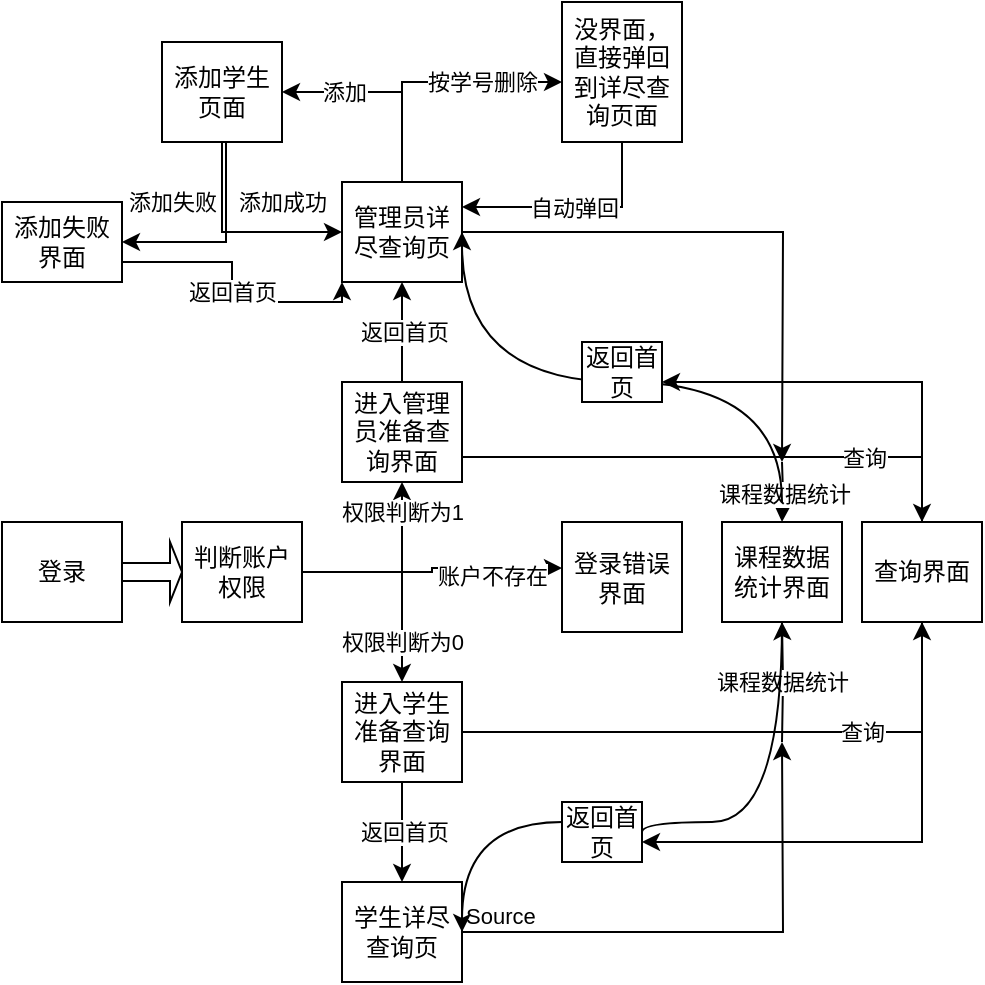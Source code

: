 <mxfile version="15.5.0" type="github">
  <diagram id="MXTZsPqxnjbq6VYE26BY" name="Page-1">
    <mxGraphModel dx="1038" dy="556" grid="1" gridSize="10" guides="1" tooltips="1" connect="1" arrows="1" fold="1" page="1" pageScale="1" pageWidth="827" pageHeight="1169" math="0" shadow="0">
      <root>
        <mxCell id="0" />
        <mxCell id="1" parent="0" />
        <mxCell id="krZkahWFCAur-_JaZwQ9-1" value="登录" style="rounded=0;whiteSpace=wrap;html=1;" vertex="1" parent="1">
          <mxGeometry y="280" width="60" height="50" as="geometry" />
        </mxCell>
        <mxCell id="krZkahWFCAur-_JaZwQ9-10" value="" style="shape=singleArrow;whiteSpace=wrap;html=1;" vertex="1" parent="1">
          <mxGeometry x="60" y="290" width="30" height="30" as="geometry" />
        </mxCell>
        <mxCell id="krZkahWFCAur-_JaZwQ9-11" value="判断账户权限" style="rounded=0;whiteSpace=wrap;html=1;" vertex="1" parent="1">
          <mxGeometry x="90" y="280" width="60" height="50" as="geometry" />
        </mxCell>
        <mxCell id="krZkahWFCAur-_JaZwQ9-16" value="进入管理员准备查询界面" style="rounded=0;whiteSpace=wrap;html=1;" vertex="1" parent="1">
          <mxGeometry x="170" y="210" width="60" height="50" as="geometry" />
        </mxCell>
        <mxCell id="krZkahWFCAur-_JaZwQ9-17" value="进入学生准备查询界面" style="rounded=0;whiteSpace=wrap;html=1;" vertex="1" parent="1">
          <mxGeometry x="170" y="360" width="60" height="50" as="geometry" />
        </mxCell>
        <mxCell id="krZkahWFCAur-_JaZwQ9-20" value="" style="endArrow=classic;html=1;rounded=0;edgeStyle=orthogonalEdgeStyle;exitX=1;exitY=0.5;exitDx=0;exitDy=0;entryX=0.5;entryY=1;entryDx=0;entryDy=0;" edge="1" parent="1" source="krZkahWFCAur-_JaZwQ9-11" target="krZkahWFCAur-_JaZwQ9-16">
          <mxGeometry relative="1" as="geometry">
            <mxPoint x="360" y="280" as="sourcePoint" />
            <mxPoint x="460" y="280" as="targetPoint" />
          </mxGeometry>
        </mxCell>
        <mxCell id="krZkahWFCAur-_JaZwQ9-21" value="权限判断为1" style="edgeLabel;resizable=0;html=1;align=center;verticalAlign=middle;" connectable="0" vertex="1" parent="krZkahWFCAur-_JaZwQ9-20">
          <mxGeometry relative="1" as="geometry">
            <mxPoint x="2" y="-30" as="offset" />
          </mxGeometry>
        </mxCell>
        <mxCell id="krZkahWFCAur-_JaZwQ9-23" value="" style="endArrow=classic;html=1;rounded=0;edgeStyle=orthogonalEdgeStyle;exitX=1;exitY=0.5;exitDx=0;exitDy=0;entryX=0.5;entryY=0;entryDx=0;entryDy=0;" edge="1" parent="1" source="krZkahWFCAur-_JaZwQ9-11" target="krZkahWFCAur-_JaZwQ9-17">
          <mxGeometry relative="1" as="geometry">
            <mxPoint x="360" y="280" as="sourcePoint" />
            <mxPoint x="460" y="280" as="targetPoint" />
          </mxGeometry>
        </mxCell>
        <mxCell id="krZkahWFCAur-_JaZwQ9-24" value="权限判断为0" style="edgeLabel;resizable=0;html=1;align=center;verticalAlign=middle;" connectable="0" vertex="1" parent="krZkahWFCAur-_JaZwQ9-23">
          <mxGeometry relative="1" as="geometry">
            <mxPoint y="32" as="offset" />
          </mxGeometry>
        </mxCell>
        <mxCell id="krZkahWFCAur-_JaZwQ9-30" value="" style="endArrow=classic;html=1;rounded=0;edgeStyle=orthogonalEdgeStyle;" edge="1" parent="1" target="krZkahWFCAur-_JaZwQ9-32">
          <mxGeometry relative="1" as="geometry">
            <mxPoint x="150" y="303" as="sourcePoint" />
            <mxPoint x="280" y="305" as="targetPoint" />
            <Array as="points">
              <mxPoint x="215" y="305" />
              <mxPoint x="215" y="303" />
            </Array>
          </mxGeometry>
        </mxCell>
        <mxCell id="krZkahWFCAur-_JaZwQ9-31" value="账户不存在" style="edgeLabel;resizable=0;html=1;align=center;verticalAlign=middle;" connectable="0" vertex="1" parent="krZkahWFCAur-_JaZwQ9-30">
          <mxGeometry relative="1" as="geometry">
            <mxPoint x="30" y="2" as="offset" />
          </mxGeometry>
        </mxCell>
        <mxCell id="krZkahWFCAur-_JaZwQ9-32" value="登录错误界面" style="rounded=0;whiteSpace=wrap;html=1;align=center;" vertex="1" parent="1">
          <mxGeometry x="280" y="280" width="60" height="55" as="geometry" />
        </mxCell>
        <mxCell id="krZkahWFCAur-_JaZwQ9-34" value="" style="endArrow=classic;html=1;rounded=0;edgeStyle=orthogonalEdgeStyle;exitX=1;exitY=0.75;exitDx=0;exitDy=0;entryX=0.5;entryY=0;entryDx=0;entryDy=0;" edge="1" parent="1" source="krZkahWFCAur-_JaZwQ9-16" target="krZkahWFCAur-_JaZwQ9-38">
          <mxGeometry relative="1" as="geometry">
            <mxPoint x="360" y="260" as="sourcePoint" />
            <mxPoint x="460" y="280" as="targetPoint" />
            <Array as="points">
              <mxPoint x="460" y="248" />
            </Array>
          </mxGeometry>
        </mxCell>
        <mxCell id="krZkahWFCAur-_JaZwQ9-35" value="查询" style="edgeLabel;resizable=0;html=1;align=center;verticalAlign=middle;" connectable="0" vertex="1" parent="krZkahWFCAur-_JaZwQ9-34">
          <mxGeometry relative="1" as="geometry">
            <mxPoint x="69" as="offset" />
          </mxGeometry>
        </mxCell>
        <mxCell id="krZkahWFCAur-_JaZwQ9-36" value="" style="endArrow=classic;html=1;rounded=0;edgeStyle=orthogonalEdgeStyle;exitX=1;exitY=0.5;exitDx=0;exitDy=0;" edge="1" parent="1" source="krZkahWFCAur-_JaZwQ9-17" target="krZkahWFCAur-_JaZwQ9-38">
          <mxGeometry relative="1" as="geometry">
            <mxPoint x="360" y="260" as="sourcePoint" />
            <mxPoint x="460" y="350" as="targetPoint" />
          </mxGeometry>
        </mxCell>
        <mxCell id="krZkahWFCAur-_JaZwQ9-37" value="查询" style="edgeLabel;resizable=0;html=1;align=center;verticalAlign=middle;" connectable="0" vertex="1" parent="krZkahWFCAur-_JaZwQ9-36">
          <mxGeometry relative="1" as="geometry">
            <mxPoint x="57" as="offset" />
          </mxGeometry>
        </mxCell>
        <mxCell id="krZkahWFCAur-_JaZwQ9-38" value="查询界面" style="rounded=0;whiteSpace=wrap;html=1;align=center;" vertex="1" parent="1">
          <mxGeometry x="430" y="280" width="60" height="50" as="geometry" />
        </mxCell>
        <mxCell id="krZkahWFCAur-_JaZwQ9-39" value="课程数据统计界面" style="rounded=0;whiteSpace=wrap;html=1;align=center;" vertex="1" parent="1">
          <mxGeometry x="360" y="280" width="60" height="50" as="geometry" />
        </mxCell>
        <mxCell id="krZkahWFCAur-_JaZwQ9-40" value="" style="endArrow=classic;html=1;rounded=0;edgeStyle=orthogonalEdgeStyle;entryX=0.5;entryY=0;entryDx=0;entryDy=0;" edge="1" parent="1" target="krZkahWFCAur-_JaZwQ9-39">
          <mxGeometry relative="1" as="geometry">
            <mxPoint x="390" y="250" as="sourcePoint" />
            <mxPoint x="460" y="250" as="targetPoint" />
          </mxGeometry>
        </mxCell>
        <mxCell id="krZkahWFCAur-_JaZwQ9-41" value="课程数据统计" style="edgeLabel;resizable=0;html=1;align=center;verticalAlign=middle;" connectable="0" vertex="1" parent="krZkahWFCAur-_JaZwQ9-40">
          <mxGeometry relative="1" as="geometry" />
        </mxCell>
        <mxCell id="krZkahWFCAur-_JaZwQ9-42" value="" style="endArrow=classic;html=1;rounded=0;edgeStyle=orthogonalEdgeStyle;entryX=0.5;entryY=1;entryDx=0;entryDy=0;" edge="1" parent="1" target="krZkahWFCAur-_JaZwQ9-39">
          <mxGeometry relative="1" as="geometry">
            <mxPoint x="390" y="390" as="sourcePoint" />
            <mxPoint x="460" y="250" as="targetPoint" />
          </mxGeometry>
        </mxCell>
        <mxCell id="krZkahWFCAur-_JaZwQ9-43" value="课程数据统计" style="edgeLabel;resizable=0;html=1;align=center;verticalAlign=middle;" connectable="0" vertex="1" parent="krZkahWFCAur-_JaZwQ9-42">
          <mxGeometry relative="1" as="geometry" />
        </mxCell>
        <mxCell id="krZkahWFCAur-_JaZwQ9-44" value="" style="endArrow=classic;html=1;rounded=0;edgeStyle=orthogonalEdgeStyle;exitX=0.5;exitY=0;exitDx=0;exitDy=0;" edge="1" parent="1" source="krZkahWFCAur-_JaZwQ9-16">
          <mxGeometry relative="1" as="geometry">
            <mxPoint x="360" y="250" as="sourcePoint" />
            <mxPoint x="200" y="160" as="targetPoint" />
          </mxGeometry>
        </mxCell>
        <mxCell id="krZkahWFCAur-_JaZwQ9-45" value="返回首页" style="edgeLabel;resizable=0;html=1;align=center;verticalAlign=middle;" connectable="0" vertex="1" parent="krZkahWFCAur-_JaZwQ9-44">
          <mxGeometry relative="1" as="geometry" />
        </mxCell>
        <mxCell id="krZkahWFCAur-_JaZwQ9-46" value="管理员详尽查询页" style="rounded=0;whiteSpace=wrap;html=1;align=center;" vertex="1" parent="1">
          <mxGeometry x="170" y="110" width="60" height="50" as="geometry" />
        </mxCell>
        <mxCell id="krZkahWFCAur-_JaZwQ9-47" value="" style="endArrow=classic;html=1;rounded=0;edgeStyle=orthogonalEdgeStyle;exitX=0.5;exitY=1;exitDx=0;exitDy=0;" edge="1" parent="1" source="krZkahWFCAur-_JaZwQ9-17">
          <mxGeometry relative="1" as="geometry">
            <mxPoint x="360" y="240" as="sourcePoint" />
            <mxPoint x="200" y="460" as="targetPoint" />
          </mxGeometry>
        </mxCell>
        <mxCell id="krZkahWFCAur-_JaZwQ9-48" value="返回首页" style="edgeLabel;resizable=0;html=1;align=center;verticalAlign=middle;" connectable="0" vertex="1" parent="krZkahWFCAur-_JaZwQ9-47">
          <mxGeometry relative="1" as="geometry" />
        </mxCell>
        <mxCell id="krZkahWFCAur-_JaZwQ9-49" value="学生详尽查询页" style="rounded=0;whiteSpace=wrap;html=1;align=center;" vertex="1" parent="1">
          <mxGeometry x="170" y="460" width="60" height="50" as="geometry" />
        </mxCell>
        <mxCell id="krZkahWFCAur-_JaZwQ9-50" value="" style="endArrow=classic;html=1;rounded=0;edgeStyle=orthogonalEdgeStyle;exitX=1;exitY=0.5;exitDx=0;exitDy=0;" edge="1" parent="1" source="krZkahWFCAur-_JaZwQ9-46">
          <mxGeometry relative="1" as="geometry">
            <mxPoint x="360" y="240" as="sourcePoint" />
            <mxPoint x="390" y="250" as="targetPoint" />
          </mxGeometry>
        </mxCell>
        <mxCell id="krZkahWFCAur-_JaZwQ9-52" value="" style="endArrow=classic;html=1;rounded=0;edgeStyle=orthogonalEdgeStyle;exitX=1;exitY=0.5;exitDx=0;exitDy=0;" edge="1" parent="1" source="krZkahWFCAur-_JaZwQ9-49">
          <mxGeometry relative="1" as="geometry">
            <mxPoint x="330" y="240" as="sourcePoint" />
            <mxPoint x="390" y="390" as="targetPoint" />
          </mxGeometry>
        </mxCell>
        <mxCell id="krZkahWFCAur-_JaZwQ9-54" value="Source" style="edgeLabel;resizable=0;html=1;align=left;verticalAlign=bottom;" connectable="0" vertex="1" parent="krZkahWFCAur-_JaZwQ9-52">
          <mxGeometry x="-1" relative="1" as="geometry" />
        </mxCell>
        <mxCell id="krZkahWFCAur-_JaZwQ9-57" value="" style="curved=1;endArrow=classic;html=1;rounded=0;edgeStyle=orthogonalEdgeStyle;entryX=1;entryY=0.5;entryDx=0;entryDy=0;startArrow=none;" edge="1" parent="1" source="krZkahWFCAur-_JaZwQ9-58" target="krZkahWFCAur-_JaZwQ9-49">
          <mxGeometry width="50" height="50" relative="1" as="geometry">
            <mxPoint x="390" y="330" as="sourcePoint" />
            <mxPoint x="440" y="210" as="targetPoint" />
            <Array as="points">
              <mxPoint x="230" y="430" />
            </Array>
          </mxGeometry>
        </mxCell>
        <mxCell id="krZkahWFCAur-_JaZwQ9-58" value="返回首页" style="rounded=0;whiteSpace=wrap;html=1;align=center;" vertex="1" parent="1">
          <mxGeometry x="280" y="420" width="40" height="30" as="geometry" />
        </mxCell>
        <mxCell id="krZkahWFCAur-_JaZwQ9-59" value="" style="curved=1;endArrow=none;html=1;rounded=0;edgeStyle=orthogonalEdgeStyle;entryX=1;entryY=0.5;entryDx=0;entryDy=0;" edge="1" parent="1" target="krZkahWFCAur-_JaZwQ9-58">
          <mxGeometry width="50" height="50" relative="1" as="geometry">
            <mxPoint x="390" y="330" as="sourcePoint" />
            <mxPoint x="230" y="485" as="targetPoint" />
            <Array as="points">
              <mxPoint x="390" y="430" />
            </Array>
          </mxGeometry>
        </mxCell>
        <mxCell id="krZkahWFCAur-_JaZwQ9-60" value="" style="curved=1;endArrow=classic;html=1;rounded=0;edgeStyle=orthogonalEdgeStyle;entryX=1;entryY=0.5;entryDx=0;entryDy=0;" edge="1" parent="1" target="krZkahWFCAur-_JaZwQ9-46">
          <mxGeometry width="50" height="50" relative="1" as="geometry">
            <mxPoint x="390" y="270" as="sourcePoint" />
            <mxPoint x="440" y="200" as="targetPoint" />
            <Array as="points">
              <mxPoint x="390" y="210" />
              <mxPoint x="230" y="210" />
            </Array>
          </mxGeometry>
        </mxCell>
        <mxCell id="krZkahWFCAur-_JaZwQ9-61" value="返回首页" style="rounded=0;whiteSpace=wrap;html=1;align=center;" vertex="1" parent="1">
          <mxGeometry x="290" y="190" width="40" height="30" as="geometry" />
        </mxCell>
        <mxCell id="krZkahWFCAur-_JaZwQ9-66" value="" style="endArrow=classic;html=1;rounded=0;edgeStyle=orthogonalEdgeStyle;exitX=0.5;exitY=0;exitDx=0;exitDy=0;" edge="1" parent="1" source="krZkahWFCAur-_JaZwQ9-38">
          <mxGeometry width="50" height="50" relative="1" as="geometry">
            <mxPoint x="390" y="250" as="sourcePoint" />
            <mxPoint x="330" y="210" as="targetPoint" />
            <Array as="points">
              <mxPoint x="460" y="210" />
            </Array>
          </mxGeometry>
        </mxCell>
        <mxCell id="krZkahWFCAur-_JaZwQ9-67" value="" style="endArrow=classic;html=1;rounded=0;edgeStyle=orthogonalEdgeStyle;exitX=0.5;exitY=1;exitDx=0;exitDy=0;" edge="1" parent="1" source="krZkahWFCAur-_JaZwQ9-38">
          <mxGeometry width="50" height="50" relative="1" as="geometry">
            <mxPoint x="390" y="250" as="sourcePoint" />
            <mxPoint x="320" y="440" as="targetPoint" />
            <Array as="points">
              <mxPoint x="460" y="440" />
            </Array>
          </mxGeometry>
        </mxCell>
        <mxCell id="krZkahWFCAur-_JaZwQ9-68" value="" style="endArrow=classic;html=1;rounded=0;edgeStyle=orthogonalEdgeStyle;exitX=0.5;exitY=0;exitDx=0;exitDy=0;entryX=1;entryY=0.5;entryDx=0;entryDy=0;" edge="1" parent="1" source="krZkahWFCAur-_JaZwQ9-46" target="krZkahWFCAur-_JaZwQ9-70">
          <mxGeometry relative="1" as="geometry">
            <mxPoint x="360" y="320" as="sourcePoint" />
            <mxPoint x="240" y="64.8" as="targetPoint" />
            <Array as="points">
              <mxPoint x="200" y="65" />
            </Array>
          </mxGeometry>
        </mxCell>
        <mxCell id="krZkahWFCAur-_JaZwQ9-69" value="添加" style="edgeLabel;resizable=0;html=1;align=center;verticalAlign=middle;" connectable="0" vertex="1" parent="krZkahWFCAur-_JaZwQ9-68">
          <mxGeometry relative="1" as="geometry">
            <mxPoint x="-22" as="offset" />
          </mxGeometry>
        </mxCell>
        <mxCell id="krZkahWFCAur-_JaZwQ9-70" value="添加学生页面" style="rounded=0;whiteSpace=wrap;html=1;align=center;" vertex="1" parent="1">
          <mxGeometry x="80" y="40" width="60" height="50" as="geometry" />
        </mxCell>
        <mxCell id="krZkahWFCAur-_JaZwQ9-71" value="" style="endArrow=classic;html=1;rounded=0;edgeStyle=orthogonalEdgeStyle;exitX=0.5;exitY=1;exitDx=0;exitDy=0;entryX=0;entryY=0.5;entryDx=0;entryDy=0;" edge="1" parent="1" source="krZkahWFCAur-_JaZwQ9-70" target="krZkahWFCAur-_JaZwQ9-46">
          <mxGeometry relative="1" as="geometry">
            <mxPoint x="360" y="220" as="sourcePoint" />
            <mxPoint x="460" y="220" as="targetPoint" />
            <Array as="points">
              <mxPoint x="110" y="135" />
            </Array>
          </mxGeometry>
        </mxCell>
        <mxCell id="krZkahWFCAur-_JaZwQ9-72" value="添加成功" style="edgeLabel;resizable=0;html=1;align=center;verticalAlign=middle;" connectable="0" vertex="1" parent="krZkahWFCAur-_JaZwQ9-71">
          <mxGeometry relative="1" as="geometry">
            <mxPoint x="22" y="-15" as="offset" />
          </mxGeometry>
        </mxCell>
        <mxCell id="krZkahWFCAur-_JaZwQ9-73" value="" style="endArrow=classic;html=1;rounded=0;edgeStyle=orthogonalEdgeStyle;exitX=0.5;exitY=1;exitDx=0;exitDy=0;" edge="1" parent="1" source="krZkahWFCAur-_JaZwQ9-70">
          <mxGeometry relative="1" as="geometry">
            <mxPoint x="360" y="120" as="sourcePoint" />
            <mxPoint x="60" y="140" as="targetPoint" />
            <Array as="points">
              <mxPoint x="112" y="90" />
              <mxPoint x="112" y="140" />
            </Array>
          </mxGeometry>
        </mxCell>
        <mxCell id="krZkahWFCAur-_JaZwQ9-74" value="添加失败" style="edgeLabel;resizable=0;html=1;align=center;verticalAlign=middle;" connectable="0" vertex="1" parent="krZkahWFCAur-_JaZwQ9-73">
          <mxGeometry relative="1" as="geometry">
            <mxPoint x="-27" y="-20" as="offset" />
          </mxGeometry>
        </mxCell>
        <mxCell id="krZkahWFCAur-_JaZwQ9-75" value="添加失败界面" style="rounded=0;whiteSpace=wrap;html=1;align=center;" vertex="1" parent="1">
          <mxGeometry y="120" width="60" height="40" as="geometry" />
        </mxCell>
        <mxCell id="krZkahWFCAur-_JaZwQ9-76" value="" style="endArrow=classic;html=1;rounded=0;edgeStyle=orthogonalEdgeStyle;exitX=1;exitY=0.75;exitDx=0;exitDy=0;entryX=0;entryY=1;entryDx=0;entryDy=0;" edge="1" parent="1" source="krZkahWFCAur-_JaZwQ9-75" target="krZkahWFCAur-_JaZwQ9-46">
          <mxGeometry relative="1" as="geometry">
            <mxPoint x="360" y="110" as="sourcePoint" />
            <mxPoint x="460" y="110" as="targetPoint" />
          </mxGeometry>
        </mxCell>
        <mxCell id="krZkahWFCAur-_JaZwQ9-77" value="返回首页" style="edgeLabel;resizable=0;html=1;align=center;verticalAlign=middle;" connectable="0" vertex="1" parent="krZkahWFCAur-_JaZwQ9-76">
          <mxGeometry relative="1" as="geometry" />
        </mxCell>
        <mxCell id="krZkahWFCAur-_JaZwQ9-78" value="" style="endArrow=classic;html=1;rounded=0;edgeStyle=orthogonalEdgeStyle;exitX=0.5;exitY=0;exitDx=0;exitDy=0;" edge="1" parent="1" source="krZkahWFCAur-_JaZwQ9-46">
          <mxGeometry relative="1" as="geometry">
            <mxPoint x="360" y="310" as="sourcePoint" />
            <mxPoint x="280" y="60" as="targetPoint" />
            <Array as="points">
              <mxPoint x="200" y="60" />
            </Array>
          </mxGeometry>
        </mxCell>
        <mxCell id="krZkahWFCAur-_JaZwQ9-79" value="按学号删除" style="edgeLabel;resizable=0;html=1;align=center;verticalAlign=middle;" connectable="0" vertex="1" parent="krZkahWFCAur-_JaZwQ9-78">
          <mxGeometry relative="1" as="geometry">
            <mxPoint x="25" as="offset" />
          </mxGeometry>
        </mxCell>
        <mxCell id="krZkahWFCAur-_JaZwQ9-80" value="没界面，直接弹回到详尽查询页面" style="rounded=0;whiteSpace=wrap;html=1;align=center;" vertex="1" parent="1">
          <mxGeometry x="280" y="20" width="60" height="70" as="geometry" />
        </mxCell>
        <mxCell id="krZkahWFCAur-_JaZwQ9-81" value="" style="endArrow=classic;html=1;rounded=0;edgeStyle=orthogonalEdgeStyle;exitX=0.5;exitY=1;exitDx=0;exitDy=0;entryX=1;entryY=0.25;entryDx=0;entryDy=0;" edge="1" parent="1" source="krZkahWFCAur-_JaZwQ9-80" target="krZkahWFCAur-_JaZwQ9-46">
          <mxGeometry relative="1" as="geometry">
            <mxPoint x="360" y="290" as="sourcePoint" />
            <mxPoint x="460" y="290" as="targetPoint" />
          </mxGeometry>
        </mxCell>
        <mxCell id="krZkahWFCAur-_JaZwQ9-82" value="自动弹回" style="edgeLabel;resizable=0;html=1;align=center;verticalAlign=middle;" connectable="0" vertex="1" parent="krZkahWFCAur-_JaZwQ9-81">
          <mxGeometry relative="1" as="geometry" />
        </mxCell>
      </root>
    </mxGraphModel>
  </diagram>
</mxfile>
